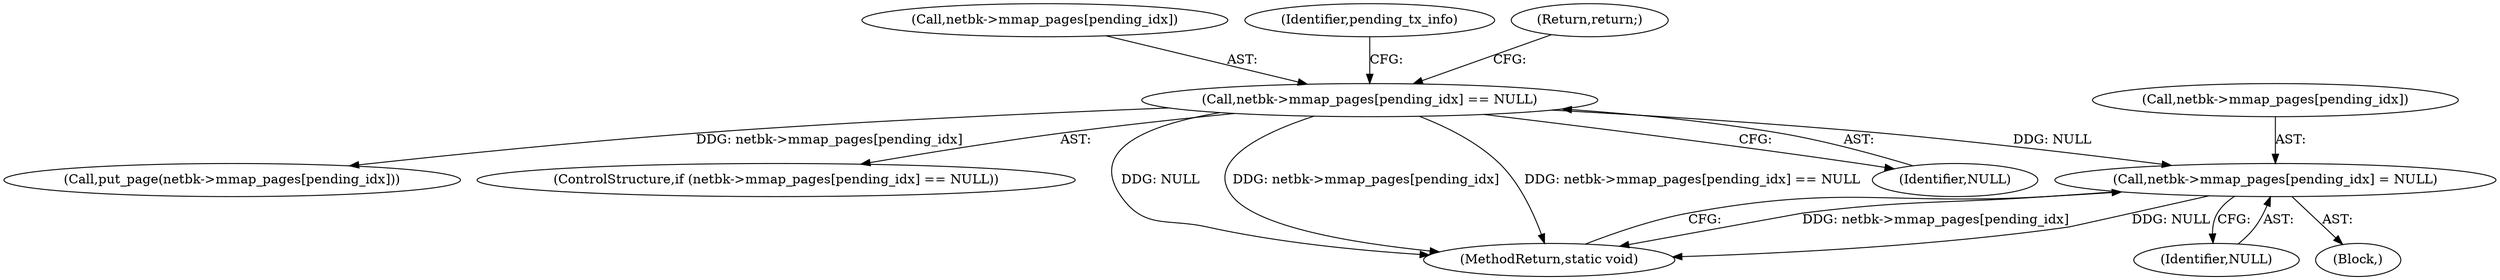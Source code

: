 digraph "0_linux_7d5145d8eb2b9791533ffe4dc003b129b9696c48_0@array" {
"1000168" [label="(Call,netbk->mmap_pages[pending_idx] = NULL)"];
"1000109" [label="(Call,netbk->mmap_pages[pending_idx] == NULL)"];
"1000110" [label="(Call,netbk->mmap_pages[pending_idx])"];
"1000118" [label="(Identifier,pending_tx_info)"];
"1000104" [label="(Block,)"];
"1000162" [label="(Call,put_page(netbk->mmap_pages[pending_idx]))"];
"1000108" [label="(ControlStructure,if (netbk->mmap_pages[pending_idx] == NULL))"];
"1000175" [label="(MethodReturn,static void)"];
"1000169" [label="(Call,netbk->mmap_pages[pending_idx])"];
"1000174" [label="(Identifier,NULL)"];
"1000168" [label="(Call,netbk->mmap_pages[pending_idx] = NULL)"];
"1000115" [label="(Identifier,NULL)"];
"1000116" [label="(Return,return;)"];
"1000109" [label="(Call,netbk->mmap_pages[pending_idx] == NULL)"];
"1000168" -> "1000104"  [label="AST: "];
"1000168" -> "1000174"  [label="CFG: "];
"1000169" -> "1000168"  [label="AST: "];
"1000174" -> "1000168"  [label="AST: "];
"1000175" -> "1000168"  [label="CFG: "];
"1000168" -> "1000175"  [label="DDG: netbk->mmap_pages[pending_idx]"];
"1000168" -> "1000175"  [label="DDG: NULL"];
"1000109" -> "1000168"  [label="DDG: NULL"];
"1000109" -> "1000108"  [label="AST: "];
"1000109" -> "1000115"  [label="CFG: "];
"1000110" -> "1000109"  [label="AST: "];
"1000115" -> "1000109"  [label="AST: "];
"1000116" -> "1000109"  [label="CFG: "];
"1000118" -> "1000109"  [label="CFG: "];
"1000109" -> "1000175"  [label="DDG: NULL"];
"1000109" -> "1000175"  [label="DDG: netbk->mmap_pages[pending_idx]"];
"1000109" -> "1000175"  [label="DDG: netbk->mmap_pages[pending_idx] == NULL"];
"1000109" -> "1000162"  [label="DDG: netbk->mmap_pages[pending_idx]"];
}
